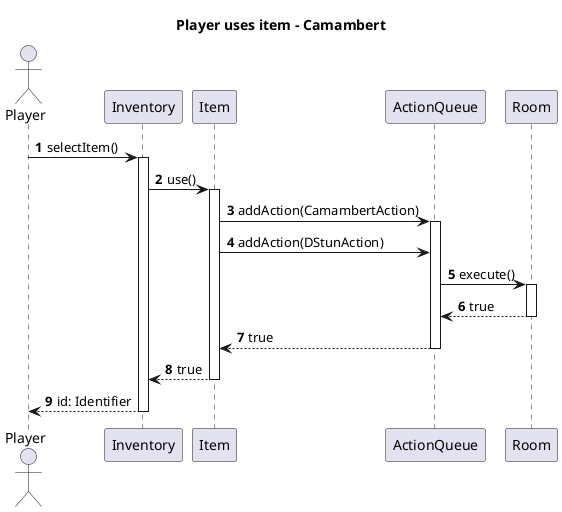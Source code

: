 @startuml
'https://plantuml.com/sequence-diagram

title Player uses item - Camambert
autonumber

Actor Player as p
participant Inventory as inv
participant Item as item
participant ActionQueue as aq
participant Room

p -> inv: selectItem()
activate inv

inv -> item: use()
activate item

item -> aq: addAction(CamambertAction)
activate aq
item -> aq: addAction(DStunAction)

aq -> Room: execute()
activate Room

return true
return true
return true
return id: Identifier


@enduml